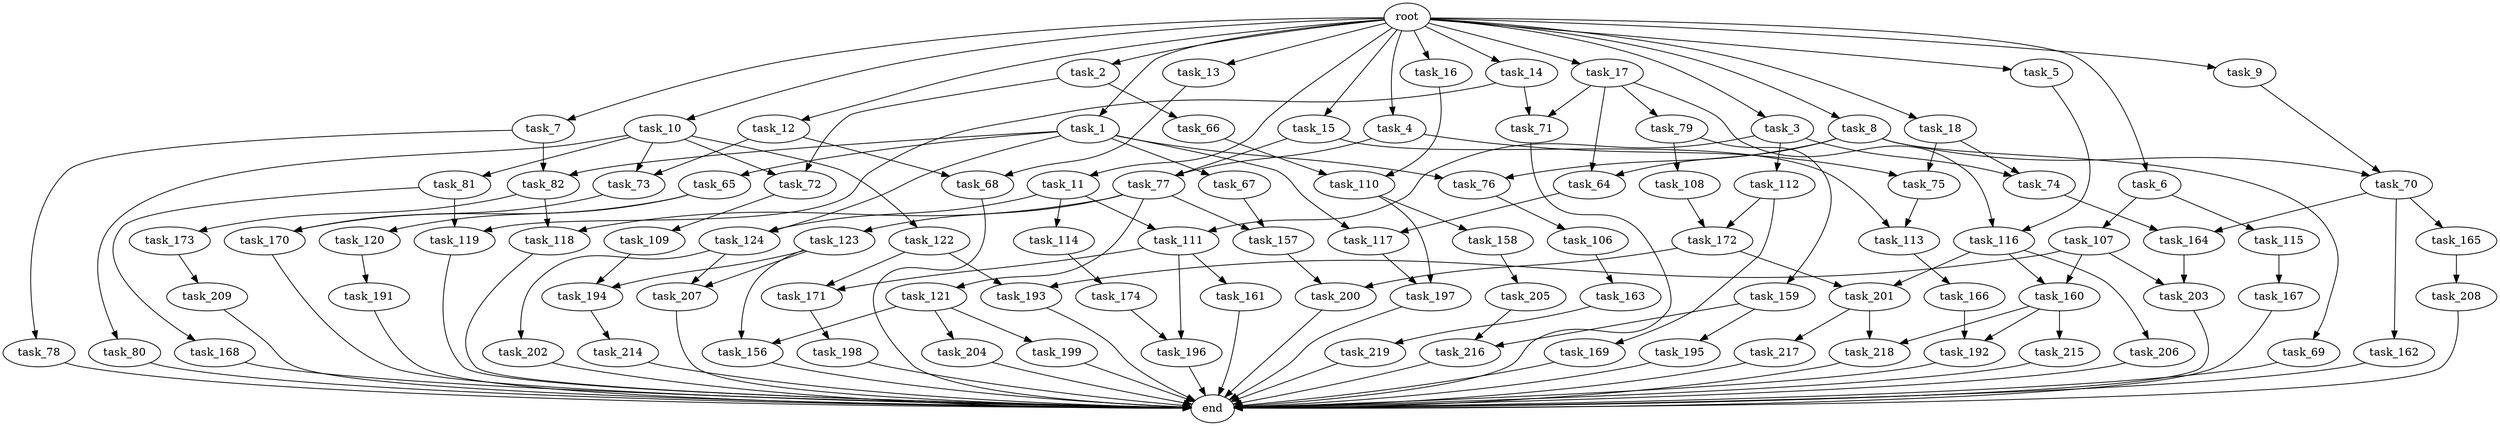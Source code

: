 digraph G {
  task_116 [size="687194767360.000000"];
  task_163 [size="420906795008.000000"];
  task_15 [size="1024.000000"];
  task_169 [size="137438953472.000000"];
  task_207 [size="841813590016.000000"];
  task_161 [size="214748364800.000000"];
  end [size="0.000000"];
  task_7 [size="1024.000000"];
  task_119 [size="214748364800.000000"];
  task_191 [size="137438953472.000000"];
  task_166 [size="137438953472.000000"];
  task_79 [size="549755813888.000000"];
  task_75 [size="111669149696.000000"];
  task_214 [size="77309411328.000000"];
  task_106 [size="137438953472.000000"];
  task_204 [size="695784701952.000000"];
  task_117 [size="1168231104512.000000"];
  task_196 [size="523986010112.000000"];
  task_9 [size="1024.000000"];
  task_199 [size="695784701952.000000"];
  task_216 [size="343597383680.000000"];
  task_112 [size="137438953472.000000"];
  task_121 [size="309237645312.000000"];
  task_164 [size="352187318272.000000"];
  task_217 [size="309237645312.000000"];
  task_73 [size="996432412672.000000"];
  task_64 [size="970662608896.000000"];
  task_77 [size="498216206336.000000"];
  task_198 [size="858993459200.000000"];
  task_65 [size="309237645312.000000"];
  task_18 [size="1024.000000"];
  task_159 [size="77309411328.000000"];
  task_118 [size="386547056640.000000"];
  task_68 [size="274877906944.000000"];
  task_82 [size="446676598784.000000"];
  task_115 [size="695784701952.000000"];
  task_206 [size="420906795008.000000"];
  task_160 [size="970662608896.000000"];
  task_156 [size="1116691496960.000000"];
  task_167 [size="695784701952.000000"];
  task_1 [size="1024.000000"];
  task_78 [size="137438953472.000000"];
  task_157 [size="446676598784.000000"];
  task_109 [size="549755813888.000000"];
  task_201 [size="1279900254208.000000"];
  task_69 [size="420906795008.000000"];
  task_171 [size="523986010112.000000"];
  task_162 [size="137438953472.000000"];
  task_165 [size="137438953472.000000"];
  task_80 [size="858993459200.000000"];
  task_123 [size="309237645312.000000"];
  task_194 [size="970662608896.000000"];
  task_108 [size="77309411328.000000"];
  task_168 [size="137438953472.000000"];
  task_66 [size="695784701952.000000"];
  task_205 [size="858993459200.000000"];
  task_195 [size="34359738368.000000"];
  task_173 [size="77309411328.000000"];
  task_192 [size="858993459200.000000"];
  task_11 [size="1024.000000"];
  task_4 [size="1024.000000"];
  task_172 [size="274877906944.000000"];
  task_10 [size="1024.000000"];
  task_193 [size="858993459200.000000"];
  task_158 [size="34359738368.000000"];
  task_70 [size="1116691496960.000000"];
  task_71 [size="627065225216.000000"];
  task_67 [size="309237645312.000000"];
  task_14 [size="1024.000000"];
  task_12 [size="1024.000000"];
  task_13 [size="1024.000000"];
  task_174 [size="309237645312.000000"];
  task_81 [size="858993459200.000000"];
  task_3 [size="1024.000000"];
  task_114 [size="695784701952.000000"];
  task_5 [size="1024.000000"];
  task_113 [size="970662608896.000000"];
  task_6 [size="1024.000000"];
  task_203 [size="584115552256.000000"];
  task_124 [size="1005022347264.000000"];
  task_2 [size="1024.000000"];
  task_209 [size="77309411328.000000"];
  task_219 [size="34359738368.000000"];
  task_107 [size="695784701952.000000"];
  task_72 [size="1554778161152.000000"];
  task_74 [size="171798691840.000000"];
  task_170 [size="730144440320.000000"];
  task_17 [size="1024.000000"];
  task_76 [size="730144440320.000000"];
  task_202 [size="420906795008.000000"];
  task_120 [size="309237645312.000000"];
  task_200 [size="1168231104512.000000"];
  root [size="0.000000"];
  task_197 [size="343597383680.000000"];
  task_111 [size="833223655424.000000"];
  task_8 [size="1024.000000"];
  task_16 [size="1024.000000"];
  task_218 [size="858993459200.000000"];
  task_215 [size="549755813888.000000"];
  task_110 [size="455266533376.000000"];
  task_122 [size="858993459200.000000"];
  task_208 [size="858993459200.000000"];

  task_116 -> task_206 [size="411041792.000000"];
  task_116 -> task_201 [size="411041792.000000"];
  task_116 -> task_160 [size="411041792.000000"];
  task_163 -> task_219 [size="33554432.000000"];
  task_15 -> task_113 [size="411041792.000000"];
  task_15 -> task_77 [size="411041792.000000"];
  task_169 -> end [size="1.000000"];
  task_207 -> end [size="1.000000"];
  task_161 -> end [size="1.000000"];
  task_7 -> task_78 [size="134217728.000000"];
  task_7 -> task_82 [size="134217728.000000"];
  task_119 -> end [size="1.000000"];
  task_191 -> end [size="1.000000"];
  task_166 -> task_192 [size="301989888.000000"];
  task_79 -> task_108 [size="75497472.000000"];
  task_79 -> task_159 [size="75497472.000000"];
  task_75 -> task_113 [size="536870912.000000"];
  task_214 -> end [size="1.000000"];
  task_106 -> task_163 [size="411041792.000000"];
  task_204 -> end [size="1.000000"];
  task_117 -> task_197 [size="301989888.000000"];
  task_196 -> end [size="1.000000"];
  task_9 -> task_70 [size="679477248.000000"];
  task_199 -> end [size="1.000000"];
  task_216 -> end [size="1.000000"];
  task_112 -> task_169 [size="134217728.000000"];
  task_112 -> task_172 [size="134217728.000000"];
  task_121 -> task_156 [size="679477248.000000"];
  task_121 -> task_199 [size="679477248.000000"];
  task_121 -> task_204 [size="679477248.000000"];
  task_164 -> task_203 [size="33554432.000000"];
  task_217 -> end [size="1.000000"];
  task_73 -> task_170 [size="411041792.000000"];
  task_64 -> task_117 [size="838860800.000000"];
  task_77 -> task_118 [size="301989888.000000"];
  task_77 -> task_121 [size="301989888.000000"];
  task_77 -> task_157 [size="301989888.000000"];
  task_77 -> task_123 [size="301989888.000000"];
  task_198 -> end [size="1.000000"];
  task_65 -> task_120 [size="301989888.000000"];
  task_65 -> task_170 [size="301989888.000000"];
  task_18 -> task_75 [size="33554432.000000"];
  task_18 -> task_74 [size="33554432.000000"];
  task_159 -> task_195 [size="33554432.000000"];
  task_159 -> task_216 [size="33554432.000000"];
  task_118 -> end [size="1.000000"];
  task_68 -> end [size="1.000000"];
  task_82 -> task_118 [size="75497472.000000"];
  task_82 -> task_173 [size="75497472.000000"];
  task_115 -> task_167 [size="679477248.000000"];
  task_206 -> end [size="1.000000"];
  task_160 -> task_215 [size="536870912.000000"];
  task_160 -> task_192 [size="536870912.000000"];
  task_160 -> task_218 [size="536870912.000000"];
  task_156 -> end [size="1.000000"];
  task_167 -> end [size="1.000000"];
  task_1 -> task_65 [size="301989888.000000"];
  task_1 -> task_117 [size="301989888.000000"];
  task_1 -> task_124 [size="301989888.000000"];
  task_1 -> task_67 [size="301989888.000000"];
  task_1 -> task_76 [size="301989888.000000"];
  task_1 -> task_82 [size="301989888.000000"];
  task_78 -> end [size="1.000000"];
  task_157 -> task_200 [size="301989888.000000"];
  task_109 -> task_194 [size="536870912.000000"];
  task_201 -> task_217 [size="301989888.000000"];
  task_201 -> task_218 [size="301989888.000000"];
  task_69 -> end [size="1.000000"];
  task_171 -> task_198 [size="838860800.000000"];
  task_162 -> end [size="1.000000"];
  task_165 -> task_208 [size="838860800.000000"];
  task_80 -> end [size="1.000000"];
  task_123 -> task_156 [size="411041792.000000"];
  task_123 -> task_194 [size="411041792.000000"];
  task_123 -> task_207 [size="411041792.000000"];
  task_194 -> task_214 [size="75497472.000000"];
  task_108 -> task_172 [size="134217728.000000"];
  task_168 -> end [size="1.000000"];
  task_66 -> task_110 [size="411041792.000000"];
  task_205 -> task_216 [size="301989888.000000"];
  task_195 -> end [size="1.000000"];
  task_173 -> task_209 [size="75497472.000000"];
  task_192 -> end [size="1.000000"];
  task_11 -> task_114 [size="679477248.000000"];
  task_11 -> task_124 [size="679477248.000000"];
  task_11 -> task_111 [size="679477248.000000"];
  task_4 -> task_75 [size="75497472.000000"];
  task_4 -> task_77 [size="75497472.000000"];
  task_172 -> task_200 [size="838860800.000000"];
  task_172 -> task_201 [size="838860800.000000"];
  task_10 -> task_81 [size="838860800.000000"];
  task_10 -> task_73 [size="838860800.000000"];
  task_10 -> task_122 [size="838860800.000000"];
  task_10 -> task_80 [size="838860800.000000"];
  task_10 -> task_72 [size="838860800.000000"];
  task_193 -> end [size="1.000000"];
  task_158 -> task_205 [size="838860800.000000"];
  task_70 -> task_164 [size="134217728.000000"];
  task_70 -> task_162 [size="134217728.000000"];
  task_70 -> task_165 [size="134217728.000000"];
  task_71 -> end [size="1.000000"];
  task_67 -> task_157 [size="134217728.000000"];
  task_14 -> task_119 [size="75497472.000000"];
  task_14 -> task_71 [size="75497472.000000"];
  task_12 -> task_68 [size="134217728.000000"];
  task_12 -> task_73 [size="134217728.000000"];
  task_13 -> task_68 [size="134217728.000000"];
  task_174 -> task_196 [size="301989888.000000"];
  task_81 -> task_119 [size="134217728.000000"];
  task_81 -> task_168 [size="134217728.000000"];
  task_3 -> task_112 [size="134217728.000000"];
  task_3 -> task_111 [size="134217728.000000"];
  task_3 -> task_74 [size="134217728.000000"];
  task_114 -> task_174 [size="301989888.000000"];
  task_5 -> task_116 [size="134217728.000000"];
  task_113 -> task_166 [size="134217728.000000"];
  task_6 -> task_107 [size="679477248.000000"];
  task_6 -> task_115 [size="679477248.000000"];
  task_203 -> end [size="1.000000"];
  task_124 -> task_207 [size="411041792.000000"];
  task_124 -> task_202 [size="411041792.000000"];
  task_2 -> task_66 [size="679477248.000000"];
  task_2 -> task_72 [size="679477248.000000"];
  task_209 -> end [size="1.000000"];
  task_219 -> end [size="1.000000"];
  task_107 -> task_193 [size="536870912.000000"];
  task_107 -> task_160 [size="536870912.000000"];
  task_107 -> task_203 [size="536870912.000000"];
  task_72 -> task_109 [size="536870912.000000"];
  task_74 -> task_164 [size="209715200.000000"];
  task_170 -> end [size="1.000000"];
  task_17 -> task_116 [size="536870912.000000"];
  task_17 -> task_79 [size="536870912.000000"];
  task_17 -> task_64 [size="536870912.000000"];
  task_17 -> task_71 [size="536870912.000000"];
  task_76 -> task_106 [size="134217728.000000"];
  task_202 -> end [size="1.000000"];
  task_120 -> task_191 [size="134217728.000000"];
  task_200 -> end [size="1.000000"];
  root -> task_13 [size="1.000000"];
  root -> task_17 [size="1.000000"];
  root -> task_3 [size="1.000000"];
  root -> task_4 [size="1.000000"];
  root -> task_11 [size="1.000000"];
  root -> task_15 [size="1.000000"];
  root -> task_10 [size="1.000000"];
  root -> task_6 [size="1.000000"];
  root -> task_9 [size="1.000000"];
  root -> task_16 [size="1.000000"];
  root -> task_8 [size="1.000000"];
  root -> task_18 [size="1.000000"];
  root -> task_1 [size="1.000000"];
  root -> task_5 [size="1.000000"];
  root -> task_7 [size="1.000000"];
  root -> task_2 [size="1.000000"];
  root -> task_14 [size="1.000000"];
  root -> task_12 [size="1.000000"];
  task_197 -> end [size="1.000000"];
  task_111 -> task_161 [size="209715200.000000"];
  task_111 -> task_171 [size="209715200.000000"];
  task_111 -> task_196 [size="209715200.000000"];
  task_8 -> task_76 [size="411041792.000000"];
  task_8 -> task_64 [size="411041792.000000"];
  task_8 -> task_70 [size="411041792.000000"];
  task_8 -> task_69 [size="411041792.000000"];
  task_16 -> task_110 [size="33554432.000000"];
  task_218 -> end [size="1.000000"];
  task_215 -> end [size="1.000000"];
  task_110 -> task_158 [size="33554432.000000"];
  task_110 -> task_197 [size="33554432.000000"];
  task_122 -> task_193 [size="301989888.000000"];
  task_122 -> task_171 [size="301989888.000000"];
  task_208 -> end [size="1.000000"];
}
